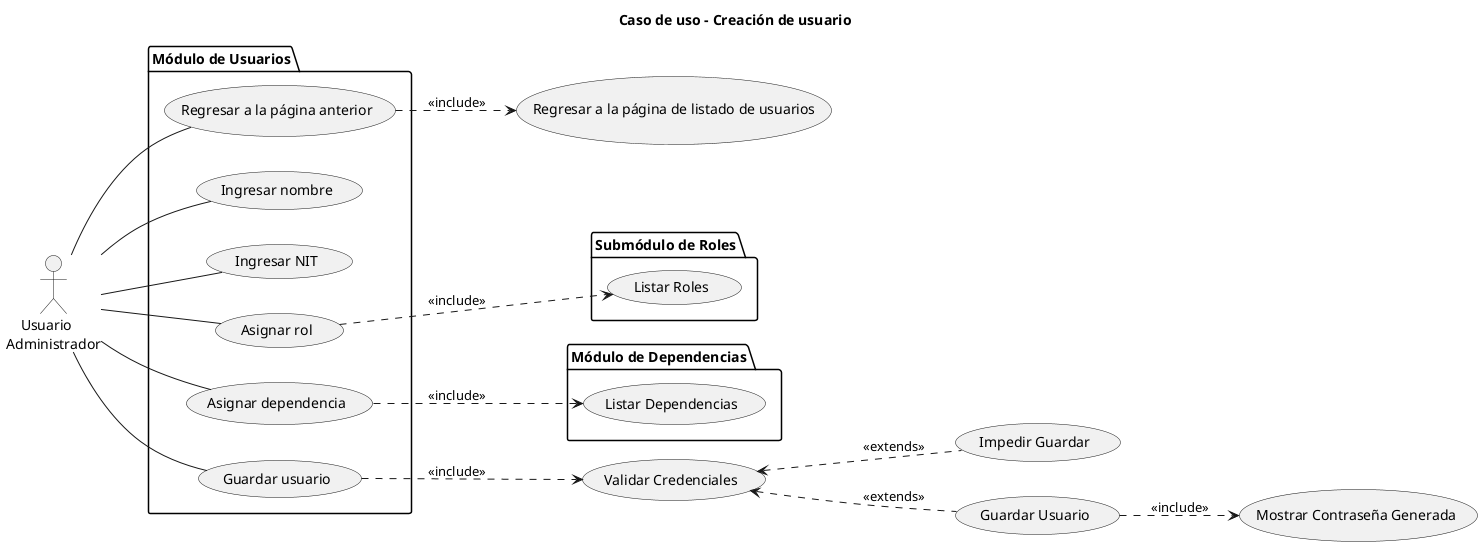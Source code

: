 @startuml "CU - 5.1 - Creación de Usuario"

left to right direction

'======== Título ========'
title "Caso de uso - Creación de usuario"

/' === Sección de actores === '/
actor "    Usuario\nAdministrador" as admin

/' === Sección de elementos === '/
package "Módulo de Usuarios" {
    usecase "Regresar a la página anterior" as _return
    usecase "Ingresar nombre" as _write_name
    usecase "Ingresar NIT" as _write_nit
    usecase "Asignar rol" as _assign_role
    usecase "Asignar dependencia" as _assign_dependency
    usecase "Guardar usuario" as _save
}

(Regresar a la página de listado de usuarios) as return
(Validar Credenciales) as validate_credentials
(Impedir Guardar) as denegate_save
(Guardar Usuario) as save
(Mostrar Contraseña Generada) as show_password

package "Submódulo de Roles" {
    (Listar Roles) as list_roles
}

package "Módulo de Dependencias" {
    (Listar Dependencias) as list_dependencies
}

/' === Sección de Relaciones === '/
admin -- _return
admin -- _write_name
admin -- _write_nit
admin -- _assign_role
admin -- _assign_dependency
admin -- _save

_assign_role ..> list_roles : <<include>>
_assign_dependency ..> list_dependencies : <<include>>

_return ..> return : <<include>>
_save ..> validate_credentials : <<include>>

validate_credentials <.. denegate_save : <<extends>>
validate_credentials <.. save : <<extends>>

save ..> show_password : <<include>>

@enduml
